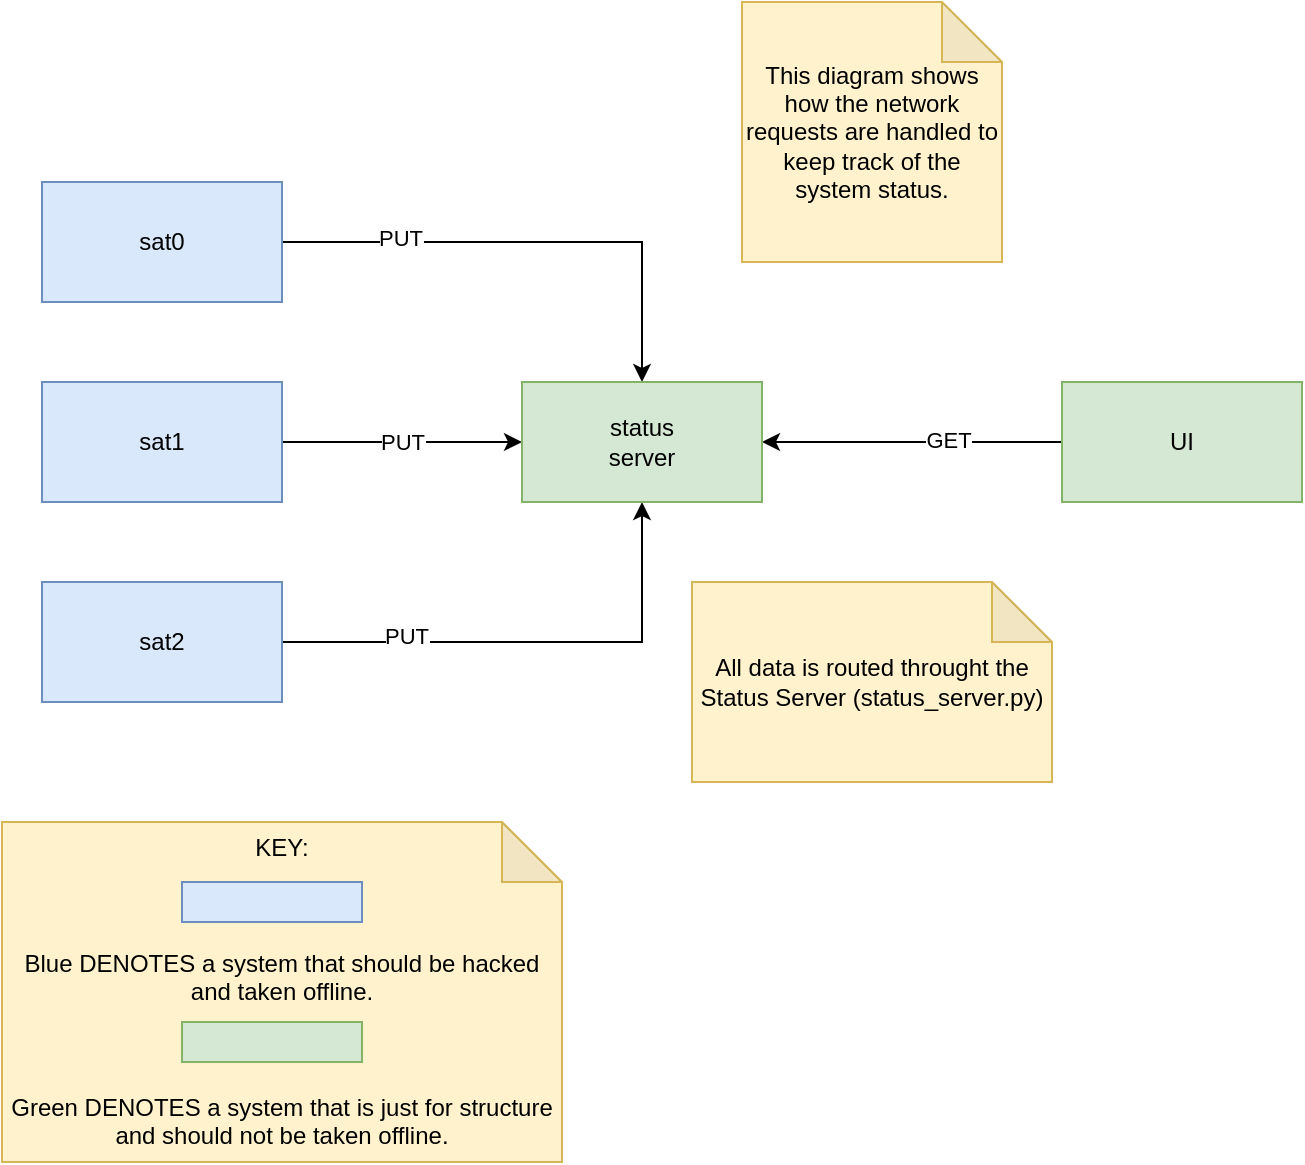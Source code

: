 <mxfile version="20.2.8" type="device"><diagram id="r4gc7Tyj2xSRfbFGmvSZ" name="Page-1"><mxGraphModel dx="1422" dy="865" grid="1" gridSize="10" guides="1" tooltips="1" connect="1" arrows="1" fold="1" page="1" pageScale="1" pageWidth="850" pageHeight="1100" math="0" shadow="0"><root><mxCell id="0"/><mxCell id="1" parent="0"/><mxCell id="c05LhPYmYF8e8n40reGm-7" style="edgeStyle=orthogonalEdgeStyle;rounded=0;orthogonalLoop=1;jettySize=auto;html=1;entryX=0.5;entryY=0;entryDx=0;entryDy=0;" parent="1" source="c05LhPYmYF8e8n40reGm-1" target="c05LhPYmYF8e8n40reGm-4" edge="1"><mxGeometry relative="1" as="geometry"/></mxCell><mxCell id="c05LhPYmYF8e8n40reGm-11" value="PUT" style="edgeLabel;html=1;align=center;verticalAlign=middle;resizable=0;points=[];" parent="c05LhPYmYF8e8n40reGm-7" vertex="1" connectable="0"><mxGeometry x="-0.528" y="2" relative="1" as="geometry"><mxPoint as="offset"/></mxGeometry></mxCell><mxCell id="c05LhPYmYF8e8n40reGm-1" value="sat0" style="rounded=0;whiteSpace=wrap;html=1;fillColor=#dae8fc;strokeColor=#6c8ebf;" parent="1" vertex="1"><mxGeometry x="140" y="130" width="120" height="60" as="geometry"/></mxCell><mxCell id="c05LhPYmYF8e8n40reGm-8" value="PUT" style="edgeStyle=orthogonalEdgeStyle;rounded=0;orthogonalLoop=1;jettySize=auto;html=1;entryX=0;entryY=0.5;entryDx=0;entryDy=0;" parent="1" source="c05LhPYmYF8e8n40reGm-2" target="c05LhPYmYF8e8n40reGm-4" edge="1"><mxGeometry relative="1" as="geometry"/></mxCell><mxCell id="c05LhPYmYF8e8n40reGm-2" value="sat1" style="rounded=0;whiteSpace=wrap;html=1;fillColor=#dae8fc;strokeColor=#6c8ebf;" parent="1" vertex="1"><mxGeometry x="140" y="230" width="120" height="60" as="geometry"/></mxCell><mxCell id="c05LhPYmYF8e8n40reGm-9" style="edgeStyle=orthogonalEdgeStyle;rounded=0;orthogonalLoop=1;jettySize=auto;html=1;entryX=0.5;entryY=1;entryDx=0;entryDy=0;" parent="1" source="c05LhPYmYF8e8n40reGm-3" target="c05LhPYmYF8e8n40reGm-4" edge="1"><mxGeometry relative="1" as="geometry"/></mxCell><mxCell id="c05LhPYmYF8e8n40reGm-10" value="PUT" style="edgeLabel;html=1;align=center;verticalAlign=middle;resizable=0;points=[];" parent="c05LhPYmYF8e8n40reGm-9" vertex="1" connectable="0"><mxGeometry x="-0.504" y="3" relative="1" as="geometry"><mxPoint as="offset"/></mxGeometry></mxCell><mxCell id="c05LhPYmYF8e8n40reGm-3" value="sat2" style="rounded=0;whiteSpace=wrap;html=1;fillColor=#dae8fc;strokeColor=#6c8ebf;" parent="1" vertex="1"><mxGeometry x="140" y="330" width="120" height="60" as="geometry"/></mxCell><mxCell id="c05LhPYmYF8e8n40reGm-6" style="edgeStyle=orthogonalEdgeStyle;rounded=0;orthogonalLoop=1;jettySize=auto;html=1;endArrow=none;endFill=0;startArrow=classic;startFill=1;" parent="1" source="c05LhPYmYF8e8n40reGm-4" target="c05LhPYmYF8e8n40reGm-5" edge="1"><mxGeometry relative="1" as="geometry"/></mxCell><mxCell id="c05LhPYmYF8e8n40reGm-14" value="GET" style="edgeLabel;html=1;align=center;verticalAlign=middle;resizable=0;points=[];" parent="c05LhPYmYF8e8n40reGm-6" vertex="1" connectable="0"><mxGeometry x="0.24" y="1" relative="1" as="geometry"><mxPoint as="offset"/></mxGeometry></mxCell><mxCell id="c05LhPYmYF8e8n40reGm-4" value="status&lt;br&gt;server" style="rounded=0;whiteSpace=wrap;html=1;fillColor=#d5e8d4;strokeColor=#82b366;" parent="1" vertex="1"><mxGeometry x="380" y="230" width="120" height="60" as="geometry"/></mxCell><mxCell id="c05LhPYmYF8e8n40reGm-5" value="UI" style="rounded=0;whiteSpace=wrap;html=1;fillColor=#d5e8d4;strokeColor=#82b366;" parent="1" vertex="1"><mxGeometry x="650" y="230" width="120" height="60" as="geometry"/></mxCell><mxCell id="c05LhPYmYF8e8n40reGm-27" value="This diagram shows how the network requests are handled to keep track of the system status." style="shape=note;whiteSpace=wrap;html=1;backgroundOutline=1;darkOpacity=0.05;fillColor=#fff2cc;strokeColor=#d6b656;" parent="1" vertex="1"><mxGeometry x="490" y="40" width="130" height="130" as="geometry"/></mxCell><mxCell id="c05LhPYmYF8e8n40reGm-28" value="All data is routed throught the Status Server (status_server.py)" style="shape=note;whiteSpace=wrap;html=1;backgroundOutline=1;darkOpacity=0.05;fillColor=#fff2cc;strokeColor=#d6b656;" parent="1" vertex="1"><mxGeometry x="465" y="330" width="180" height="100" as="geometry"/></mxCell><mxCell id="c05LhPYmYF8e8n40reGm-30" value="KEY:&lt;br&gt;&lt;br&gt;&lt;br&gt;&lt;br&gt;Blue DENOTES a system that should be hacked and taken offline.&lt;br&gt;&lt;br&gt;&lt;br&gt;&lt;br&gt;Green DENOTES a system that is just for structure and should not be taken offline." style="shape=note;whiteSpace=wrap;html=1;backgroundOutline=1;darkOpacity=0.05;fillColor=#fff2cc;strokeColor=#d6b656;" parent="1" vertex="1"><mxGeometry x="120" y="450" width="280" height="170" as="geometry"/></mxCell><mxCell id="c05LhPYmYF8e8n40reGm-31" value="" style="rounded=0;whiteSpace=wrap;html=1;fillColor=#dae8fc;strokeColor=#6c8ebf;" parent="1" vertex="1"><mxGeometry x="210" y="480" width="90" height="20" as="geometry"/></mxCell><mxCell id="c05LhPYmYF8e8n40reGm-32" value="" style="rounded=0;whiteSpace=wrap;html=1;fillColor=#d5e8d4;strokeColor=#82b366;" parent="1" vertex="1"><mxGeometry x="210" y="550" width="90" height="20" as="geometry"/></mxCell></root></mxGraphModel></diagram></mxfile>